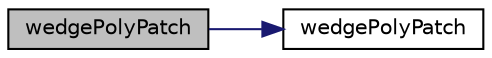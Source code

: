 digraph "wedgePolyPatch"
{
  bgcolor="transparent";
  edge [fontname="Helvetica",fontsize="10",labelfontname="Helvetica",labelfontsize="10"];
  node [fontname="Helvetica",fontsize="10",shape=record];
  rankdir="LR";
  Node12 [label="wedgePolyPatch",height=0.2,width=0.4,color="black", fillcolor="grey75", style="filled", fontcolor="black"];
  Node12 -> Node13 [color="midnightblue",fontsize="10",style="solid",fontname="Helvetica"];
  Node13 [label="wedgePolyPatch",height=0.2,width=0.4,color="black",URL="$a28625.html#a98b3567680498238b568a42f4dfe1394",tooltip="Construct from components. "];
}

